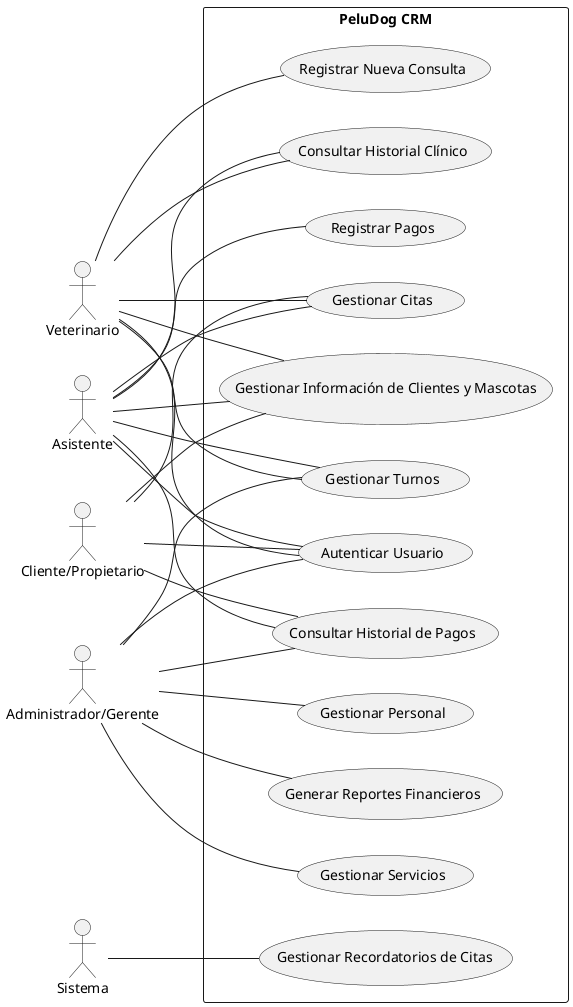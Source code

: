 @startuml
left to right direction

actor Asistente
actor Veterinario
actor "Cliente/Propietario" as Cliente
actor "Administrador/Gerente" as Admin
actor Sistema

rectangle "PeluDog CRM" {
  usecase "Autenticar Usuario" as CU_AU01
  usecase "Gestionar Información de Clientes y Mascotas" as CU_GP01
  usecase "Gestionar Citas" as CU_GA01
  usecase "Gestionar Recordatorios de Citas" as CU_GA02
  usecase "Consultar Historial Clínico" as CU_AC01
  usecase "Registrar Nueva Consulta" as CU_AC02
  usecase "Gestionar Personal" as CU_RH01
  usecase "Gestionar Turnos" as CU_RH02
  usecase "Gestionar Servicios" as CU_RH03
  usecase "Registrar Pagos" as CU_PG01
  usecase "Consultar Historial de Pagos" as CU_PG02
  usecase "Generar Reportes Financieros" as CU_PG03
}

Asistente -- CU_AU01
Asistente -- CU_GP01
Asistente -- CU_GA01
Asistente -- CU_AC01
Asistente -- CU_RH02
Asistente -- CU_PG01
Asistente -- CU_PG02

Veterinario -- CU_AU01
Veterinario -- CU_GP01
Veterinario -- CU_GA01
Veterinario -- CU_AC01
Veterinario -- CU_AC02
Veterinario -- CU_RH02

Cliente -- CU_AU01
Cliente -- CU_GP01
Cliente -- CU_GA01
Cliente -- CU_PG02

Admin -- CU_AU01
Admin -- CU_RH01
Admin -- CU_RH02
Admin -- CU_RH03
Admin -- CU_PG02
Admin -- CU_PG03

Sistema -- CU_GA02

@enduml
